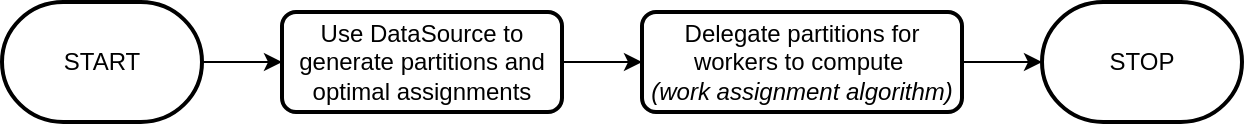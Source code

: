 <mxfile version="20.8.16" type="device"><diagram name="Page-1" id="C9Aw85T4exuEfch7y9kx"><mxGraphModel dx="1101" dy="754" grid="1" gridSize="10" guides="1" tooltips="1" connect="1" arrows="1" fold="1" page="1" pageScale="1" pageWidth="827" pageHeight="1169" math="0" shadow="0"><root><mxCell id="0"/><mxCell id="1" parent="0"/><mxCell id="A6bWbb9vY2yXzavokWiM-4" value="" style="edgeStyle=orthogonalEdgeStyle;rounded=0;orthogonalLoop=1;jettySize=auto;html=1;" edge="1" parent="1" source="A6bWbb9vY2yXzavokWiM-1" target="A6bWbb9vY2yXzavokWiM-2"><mxGeometry relative="1" as="geometry"/></mxCell><mxCell id="A6bWbb9vY2yXzavokWiM-1" value="START" style="strokeWidth=2;html=1;shape=mxgraph.flowchart.terminator;whiteSpace=wrap;" vertex="1" parent="1"><mxGeometry x="160" y="210" width="100" height="60" as="geometry"/></mxCell><mxCell id="A6bWbb9vY2yXzavokWiM-5" value="" style="edgeStyle=orthogonalEdgeStyle;rounded=0;orthogonalLoop=1;jettySize=auto;html=1;" edge="1" parent="1" source="A6bWbb9vY2yXzavokWiM-2" target="A6bWbb9vY2yXzavokWiM-3"><mxGeometry relative="1" as="geometry"/></mxCell><mxCell id="A6bWbb9vY2yXzavokWiM-2" value="Use DataSource to generate partitions and optimal assignments" style="rounded=1;whiteSpace=wrap;html=1;absoluteArcSize=1;arcSize=14;strokeWidth=2;" vertex="1" parent="1"><mxGeometry x="300" y="215" width="140" height="50" as="geometry"/></mxCell><mxCell id="A6bWbb9vY2yXzavokWiM-7" value="" style="edgeStyle=orthogonalEdgeStyle;rounded=0;orthogonalLoop=1;jettySize=auto;html=1;" edge="1" parent="1" source="A6bWbb9vY2yXzavokWiM-3" target="A6bWbb9vY2yXzavokWiM-6"><mxGeometry relative="1" as="geometry"/></mxCell><mxCell id="A6bWbb9vY2yXzavokWiM-3" value="Delegate partitions for workers to compute&amp;nbsp;&lt;br&gt;&lt;i&gt;(work assignment algorithm)&lt;/i&gt;" style="rounded=1;whiteSpace=wrap;html=1;absoluteArcSize=1;arcSize=14;strokeWidth=2;" vertex="1" parent="1"><mxGeometry x="480" y="215" width="160" height="50" as="geometry"/></mxCell><mxCell id="A6bWbb9vY2yXzavokWiM-6" value="STOP" style="strokeWidth=2;html=1;shape=mxgraph.flowchart.terminator;whiteSpace=wrap;" vertex="1" parent="1"><mxGeometry x="680" y="210" width="100" height="60" as="geometry"/></mxCell></root></mxGraphModel></diagram></mxfile>